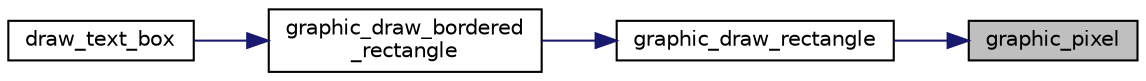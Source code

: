 digraph "graphic_pixel"
{
 // INTERACTIVE_SVG=YES
 // LATEX_PDF_SIZE
  edge [fontname="Helvetica",fontsize="10",labelfontname="Helvetica",labelfontsize="10"];
  node [fontname="Helvetica",fontsize="10",shape=record];
  rankdir="RL";
  Node1 [label="graphic_pixel",height=0.2,width=0.4,color="black", fillcolor="grey75", style="filled", fontcolor="black",tooltip=" "];
  Node1 -> Node2 [dir="back",color="midnightblue",fontsize="10",style="solid",fontname="Helvetica"];
  Node2 [label="graphic_draw_rectangle",height=0.2,width=0.4,color="black", fillcolor="white", style="filled",URL="$graphic_8c.html#a187e82de55e220062925b91732a83a33",tooltip=" "];
  Node2 -> Node3 [dir="back",color="midnightblue",fontsize="10",style="solid",fontname="Helvetica"];
  Node3 [label="graphic_draw_bordered\l_rectangle",height=0.2,width=0.4,color="black", fillcolor="white", style="filled",URL="$race_8c.html#af00ad95d9349bcbce1982374c4dfa99d",tooltip=" "];
  Node3 -> Node4 [dir="back",color="midnightblue",fontsize="10",style="solid",fontname="Helvetica"];
  Node4 [label="draw_text_box",height=0.2,width=0.4,color="black", fillcolor="white", style="filled",URL="$race_8c.html#a9bf774e6bbfb8999c24e5d503842ecc1",tooltip=" "];
}
